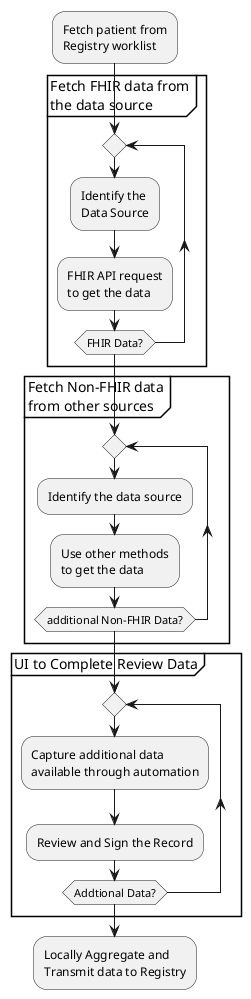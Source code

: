 @startuml
:Fetch patient from\nRegistry worklist;
partition "Fetch FHIR data from\nthe data source" {
    repeat
    :Identify the\nData Source;
    :FHIR API request\nto get the data;
    repeat while (FHIR Data?)
}

partition "Fetch Non-FHIR data\nfrom other sources" {
    repeat
    :Identify the data source;
    :Use other methods\nto get the data;
    repeat while (additional Non-FHIR Data?)
}

partition "UI to Complete Review Data" {
    repeat
    :Capture additional data\navailable through automation;
    :Review and Sign the Record;
    repeat while (Addtional Data?)
}

:Locally Aggregate and\nTransmit data to Registry;
@enduml